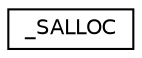 digraph "Graphical Class Hierarchy"
{
  edge [fontname="Helvetica",fontsize="10",labelfontname="Helvetica",labelfontsize="10"];
  node [fontname="Helvetica",fontsize="10",shape=record];
  rankdir="LR";
  Node1 [label="_SALLOC",height=0.2,width=0.4,color="black", fillcolor="white", style="filled",URL="$union___s_a_l_l_o_c.html"];
}
